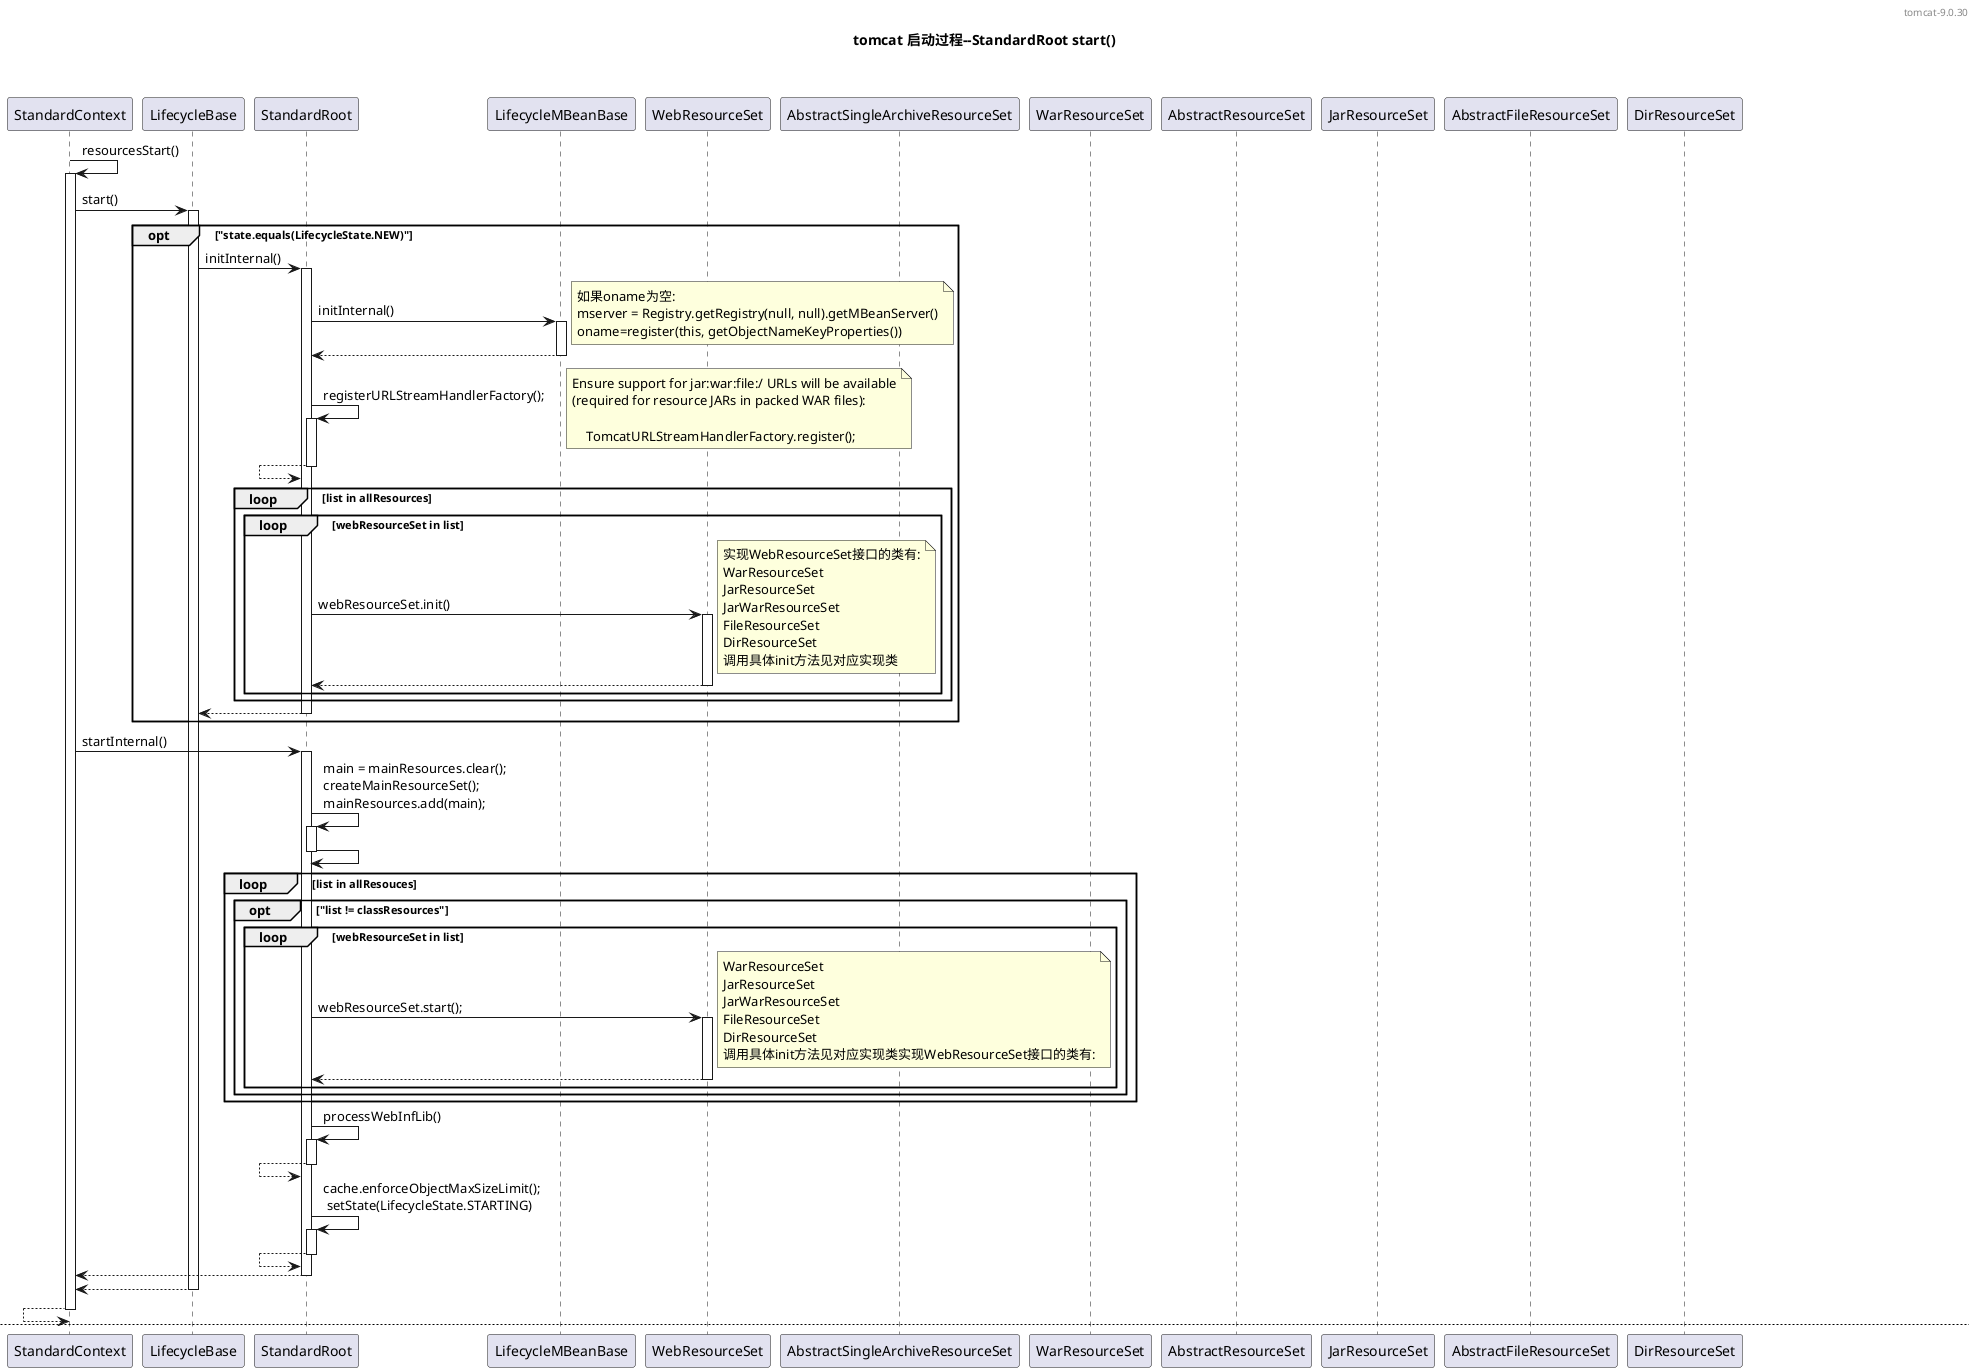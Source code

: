 @startuml

header tomcat-9.0.30

title tomcat 启动过程--StandardRoot start()\n\n

StandardContext -> StandardContext++: resourcesStart()
    StandardContext -> LifecycleBase++: start()
        opt "state.equals(LifecycleState.NEW)"
            LifecycleBase -> StandardRoot++: initInternal()
                StandardRoot -> LifecycleMBeanBase++: initInternal()
                note right
                如果oname为空:
                mserver = Registry.getRegistry(null, null).getMBeanServer()
                oname=register(this, getObjectNameKeyProperties())
                end note
                StandardRoot <-- LifecycleMBeanBase--

                StandardRoot -> StandardRoot++: registerURLStreamHandlerFactory();
                note right
                Ensure support for jar:war:file:/ URLs will be available
                (required for resource JARs in packed WAR files):

                    TomcatURLStreamHandlerFactory.register();
                end note
                StandardRoot <-- StandardRoot--

                loop list in allResources
                    loop  webResourceSet in list
                        StandardRoot -> WebResourceSet++: webResourceSet.init()
                        note right
                        实现WebResourceSet接口的类有:
                        WarResourceSet
                        JarResourceSet
                        JarWarResourceSet
                        FileResourceSet
                        DirResourceSet
                        调用具体init方法见对应实现类
                        end note
                        StandardRoot <-- WebResourceSet--
                    end loop
                end loop
            LifecycleBase <-- StandardRoot--
        end opt

        StandardContext -> StandardRoot++: startInternal()
            StandardRoot -> StandardRoot++: main = mainResources.clear();\ncreateMainResourceSet();\nmainResources.add(main);
            StandardRoot -> StandardRoot--

            loop list in allResouces
                opt "list != classResources"
                    loop webResourceSet in list
                        StandardRoot -> WebResourceSet++: webResourceSet.start();
                        note right
                        WarResourceSet
                        JarResourceSet
                        JarWarResourceSet
                        FileResourceSet
                        DirResourceSet
                        调用具体init方法见对应实现类实现WebResourceSet接口的类有:
                        end note
                        StandardRoot <-- WebResourceSet--
                    end loop
                end opt
            end loop

            StandardRoot -> StandardRoot++: processWebInfLib()
            StandardRoot <-- StandardRoot--

            StandardRoot -> StandardRoot++: cache.enforceObjectMaxSizeLimit();\n setState(LifecycleState.STARTING)
            StandardRoot <-- StandardRoot--
        StandardContext <-- StandardRoot--
    StandardContext <-- LifecycleBase--
StandardContext <-- StandardContext--


newpage WarResourceSet\n\n

StandardRoot -> WebResourceSet++: webResourceSet.init()
    WebResourceSet -> AbstractSingleArchiveResourceSet++: initInternal()
    note right
      setManifest(jarFile.getManifest())
      setBaseUrl(UriUtil.buildJarSafeUrl(new File(getBase())));
    end note
    WebResourceSet <-- AbstractSingleArchiveResourceSet--
StandardRoot <-- WebResourceSet--

...过了一会儿...

StandardRoot -> WebResourceSet++: webResourceSet.start();
    WarResourceSet -> AbstractResourceSet++: startInternal()
    note right
    setState(LifecycleState.STARTING)
    end note
    WarResourceSet <-- AbstractResourceSet--
StandardRoot <-- WebResourceSet--

newpage JarResourceSet\n\n

StandardRoot -> WebResourceSet++: webResourceSet.init()
    WebResourceSet -> AbstractSingleArchiveResourceSet++: initInternal()
    note right
      setManifest(jarFile.getManifest())
      setBaseUrl(UriUtil.buildJarSafeUrl(new File(getBase())));
    end note
    WebResourceSet <-- AbstractSingleArchiveResourceSet--
StandardRoot <-- WebResourceSet--

...过了一会儿...

StandardRoot -> WebResourceSet++: webResourceSet.start();
    WarResourceSet -> AbstractResourceSet++: startInternal()
    note right
    setState(LifecycleState.STARTING)
    end note
    WarResourceSet <-- AbstractResourceSet--
StandardRoot <-- WebResourceSet--

newpage JarWarResourceSet\n\n

StandardRoot -> WebResourceSet++: webResourceSet.init()
    WebResourceSet -> JarResourceSet++: initInternal()
    note right
      setManifest(jarIs.getManifest());
      setBaseUrl(UriUtil.buildJarSafeUrl(new File(getBase())));
    end note
    WebResourceSet <-- JarResourceSet--
StandardRoot <-- WebResourceSet--

...过了一会儿...

StandardRoot -> WebResourceSet++: webResourceSet.start();
    WarResourceSet -> AbstractResourceSet++: startInternal()
    note right
    setState(LifecycleState.STARTING)
    end note
    WarResourceSet <-- AbstractResourceSet--
StandardRoot <-- WebResourceSet--

newpage FileResourceSet\n\n

StandardRoot -> WebResourceSet++: webResourceSet.init()
    WebResourceSet -> AbstractFileResourceSet++: initInternal()
    note right
    设置fileBase,absoluteBase,canonicalBase
    end note
    WebResourceSet <-- AbstractFileResourceSet--
StandardRoot <-- WebResourceSet--

...过了一会儿...


StandardRoot -> WebResourceSet++: webResourceSet.start();
    WarResourceSet -> AbstractResourceSet++: startInternal()
    note right
    setState(LifecycleState.STARTING)
    end note
    WarResourceSet <-- AbstractResourceSet--
StandardRoot <-- WebResourceSet--

newpage DirResourceSet\n\n

StandardRoot -> WebResourceSet++: webResourceSet.init()
    WebResourceSet -> DirResourceSet++: initInternal()
    note right
    设置fileBase,absoluteBase,canonicalBase:
    AbstractFileResourceSet.initInternal()

    setManifest(new Manifest(fis));
    end note
    WebResourceSet <-- DirResourceSet--
StandardRoot <-- WebResourceSet--

...过了一会儿...


StandardRoot -> WebResourceSet++: webResourceSet.start();
    WarResourceSet -> AbstractResourceSet++: startInternal()
    note right
    setState(LifecycleState.STARTING)
    end note
    WarResourceSet <-- AbstractResourceSet--
StandardRoot <-- WebResourceSet--

@enduml